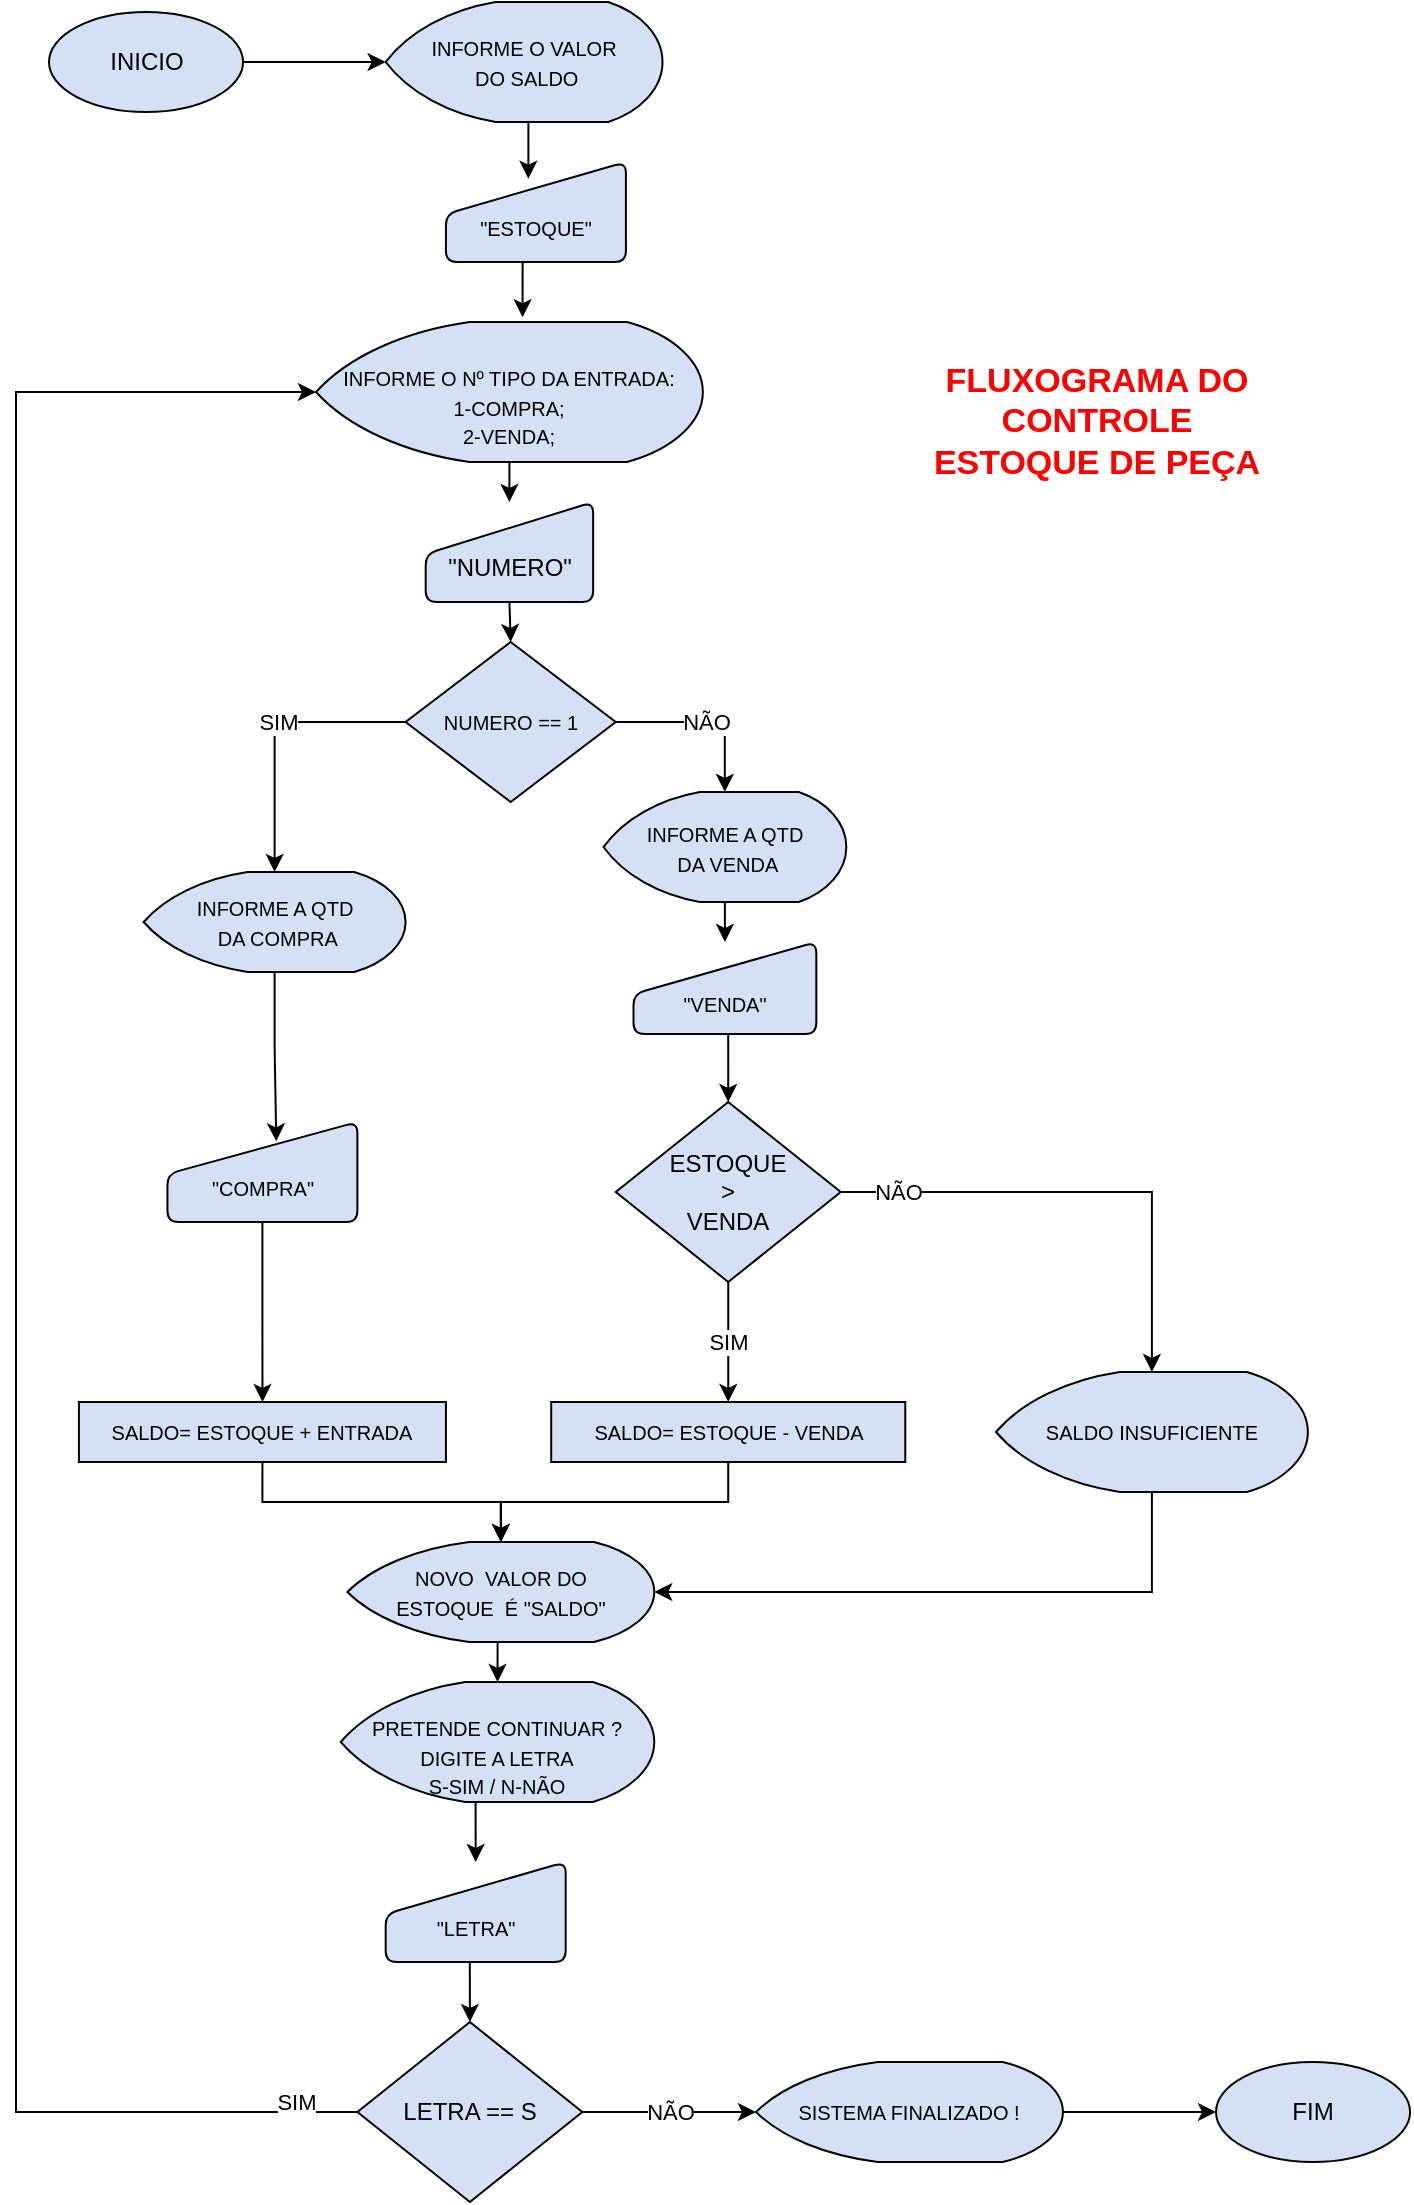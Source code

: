 <mxfile version="21.1.8" type="device">
  <diagram id="C5RBs43oDa-KdzZeNtuy" name="Page-1">
    <mxGraphModel dx="1050" dy="1750" grid="1" gridSize="10" guides="1" tooltips="1" connect="1" arrows="1" fold="1" page="1" pageScale="1" pageWidth="827" pageHeight="1169" math="0" shadow="0">
      <root>
        <mxCell id="WIyWlLk6GJQsqaUBKTNV-0" />
        <mxCell id="WIyWlLk6GJQsqaUBKTNV-1" parent="WIyWlLk6GJQsqaUBKTNV-0" />
        <mxCell id="cExCAnARuNKjbpSgv8N--28" style="edgeStyle=orthogonalEdgeStyle;rounded=0;orthogonalLoop=1;jettySize=auto;html=1;" parent="WIyWlLk6GJQsqaUBKTNV-1" source="cExCAnARuNKjbpSgv8N--27" target="cExCAnARuNKjbpSgv8N--37" edge="1">
          <mxGeometry relative="1" as="geometry">
            <mxPoint x="703.285" y="-380" as="targetPoint" />
          </mxGeometry>
        </mxCell>
        <mxCell id="cExCAnARuNKjbpSgv8N--30" value="NÃO" style="edgeLabel;html=1;align=center;verticalAlign=middle;resizable=0;points=[];" parent="cExCAnARuNKjbpSgv8N--28" vertex="1" connectable="0">
          <mxGeometry x="-0.769" relative="1" as="geometry">
            <mxPoint as="offset" />
          </mxGeometry>
        </mxCell>
        <mxCell id="RAGIyue1oJIA4O3M2heJ-15" value="SIM" style="edgeStyle=orthogonalEdgeStyle;rounded=0;orthogonalLoop=1;jettySize=auto;html=1;exitX=0.5;exitY=1;exitDx=0;exitDy=0;" parent="WIyWlLk6GJQsqaUBKTNV-1" source="cExCAnARuNKjbpSgv8N--27" target="RAGIyue1oJIA4O3M2heJ-7" edge="1">
          <mxGeometry relative="1" as="geometry" />
        </mxCell>
        <mxCell id="cExCAnARuNKjbpSgv8N--27" value="ESTOQUE&lt;br&gt;&amp;gt;&lt;br&gt;VENDA" style="rhombus;whiteSpace=wrap;html=1;fillColor=#D4E1F5;" parent="WIyWlLk6GJQsqaUBKTNV-1" vertex="1">
          <mxGeometry x="369.88" y="-600" width="112.48" height="90" as="geometry" />
        </mxCell>
        <mxCell id="cExCAnARuNKjbpSgv8N--32" value="FIM" style="ellipse;whiteSpace=wrap;html=1;fillColor=#D4E1F5;" parent="WIyWlLk6GJQsqaUBKTNV-1" vertex="1">
          <mxGeometry x="670" y="-120" width="97.04" height="50" as="geometry" />
        </mxCell>
        <mxCell id="RAGIyue1oJIA4O3M2heJ-22" style="edgeStyle=orthogonalEdgeStyle;rounded=0;orthogonalLoop=1;jettySize=auto;html=1;exitX=1;exitY=0.5;exitDx=0;exitDy=0;entryX=0;entryY=0.5;entryDx=0;entryDy=0;entryPerimeter=0;" parent="WIyWlLk6GJQsqaUBKTNV-1" source="cExCAnARuNKjbpSgv8N--33" target="RAGIyue1oJIA4O3M2heJ-0" edge="1">
          <mxGeometry relative="1" as="geometry" />
        </mxCell>
        <mxCell id="cExCAnARuNKjbpSgv8N--33" value="INICIO" style="ellipse;whiteSpace=wrap;html=1;fillColor=#D4E1F5;" parent="WIyWlLk6GJQsqaUBKTNV-1" vertex="1">
          <mxGeometry x="86.5" y="-1145" width="97.04" height="50" as="geometry" />
        </mxCell>
        <mxCell id="RAGIyue1oJIA4O3M2heJ-41" style="edgeStyle=orthogonalEdgeStyle;rounded=0;orthogonalLoop=1;jettySize=auto;html=1;entryX=1;entryY=0.5;entryDx=0;entryDy=0;entryPerimeter=0;" parent="WIyWlLk6GJQsqaUBKTNV-1" source="cExCAnARuNKjbpSgv8N--37" target="RAGIyue1oJIA4O3M2heJ-10" edge="1">
          <mxGeometry relative="1" as="geometry">
            <Array as="points">
              <mxPoint x="638" y="-355" />
            </Array>
          </mxGeometry>
        </mxCell>
        <mxCell id="cExCAnARuNKjbpSgv8N--37" value="&lt;span style=&quot;&quot;&gt;&lt;font style=&quot;font-size: 10px;&quot;&gt;SALDO INSUFICIENTE&lt;/font&gt;&lt;br&gt;&lt;/span&gt;" style="strokeWidth=1;html=1;shape=mxgraph.flowchart.display;whiteSpace=wrap;fillColor=#D4E1F5;" parent="WIyWlLk6GJQsqaUBKTNV-1" vertex="1">
          <mxGeometry x="560" y="-465" width="155.93" height="60" as="geometry" />
        </mxCell>
        <mxCell id="cExCAnARuNKjbpSgv8N--44" value="&lt;font size=&quot;1&quot; color=&quot;#ff0000&quot; style=&quot;&quot;&gt;&lt;b style=&quot;font-size: 17px;&quot;&gt;FLUXOGRAMA DO CONTROLE ESTOQUE DE PEÇA&lt;/b&gt;&lt;/font&gt;" style="text;html=1;strokeColor=none;fillColor=none;align=center;verticalAlign=middle;whiteSpace=wrap;rounded=0;" parent="WIyWlLk6GJQsqaUBKTNV-1" vertex="1">
          <mxGeometry x="520" y="-970" width="181" height="60" as="geometry" />
        </mxCell>
        <mxCell id="RAGIyue1oJIA4O3M2heJ-23" style="edgeStyle=orthogonalEdgeStyle;rounded=0;orthogonalLoop=1;jettySize=auto;html=1;exitX=0.5;exitY=1;exitDx=0;exitDy=0;exitPerimeter=0;entryX=0.458;entryY=0.167;entryDx=0;entryDy=0;entryPerimeter=0;" parent="WIyWlLk6GJQsqaUBKTNV-1" source="RAGIyue1oJIA4O3M2heJ-0" target="RAGIyue1oJIA4O3M2heJ-1" edge="1">
          <mxGeometry relative="1" as="geometry" />
        </mxCell>
        <mxCell id="RAGIyue1oJIA4O3M2heJ-0" value="&lt;span style=&quot;&quot;&gt;&lt;font style=&quot;font-size: 10px;&quot;&gt;INFORME O VALOR&lt;br&gt;&amp;nbsp;DO SALDO&lt;/font&gt;&lt;br&gt;&lt;/span&gt;" style="strokeWidth=1;html=1;shape=mxgraph.flowchart.display;whiteSpace=wrap;fillColor=#D4E1F5;" parent="WIyWlLk6GJQsqaUBKTNV-1" vertex="1">
          <mxGeometry x="254.84" y="-1150" width="138.41" height="60" as="geometry" />
        </mxCell>
        <mxCell id="RAGIyue1oJIA4O3M2heJ-24" style="edgeStyle=orthogonalEdgeStyle;rounded=0;orthogonalLoop=1;jettySize=auto;html=1;exitX=0.5;exitY=1;exitDx=0;exitDy=0;entryX=0.534;entryY=-0.034;entryDx=0;entryDy=0;entryPerimeter=0;" parent="WIyWlLk6GJQsqaUBKTNV-1" source="RAGIyue1oJIA4O3M2heJ-1" target="RAGIyue1oJIA4O3M2heJ-2" edge="1">
          <mxGeometry relative="1" as="geometry" />
        </mxCell>
        <mxCell id="RAGIyue1oJIA4O3M2heJ-1" value="&lt;font style=&quot;font-size: 10px;&quot;&gt;&lt;br&gt;&quot;ESTOQUE&quot;&lt;/font&gt;" style="html=1;strokeWidth=1;shape=manualInput;whiteSpace=wrap;rounded=1;size=26;arcSize=11;fillColor=#D4E1F5;" parent="WIyWlLk6GJQsqaUBKTNV-1" vertex="1">
          <mxGeometry x="284.96" y="-1070" width="90" height="50" as="geometry" />
        </mxCell>
        <mxCell id="RAGIyue1oJIA4O3M2heJ-25" style="edgeStyle=orthogonalEdgeStyle;rounded=0;orthogonalLoop=1;jettySize=auto;html=1;exitX=0.5;exitY=1;exitDx=0;exitDy=0;exitPerimeter=0;" parent="WIyWlLk6GJQsqaUBKTNV-1" source="RAGIyue1oJIA4O3M2heJ-2" target="RAGIyue1oJIA4O3M2heJ-5" edge="1">
          <mxGeometry relative="1" as="geometry" />
        </mxCell>
        <mxCell id="RAGIyue1oJIA4O3M2heJ-2" value="&lt;span style=&quot;font-size: 10px;&quot;&gt;&lt;br&gt;&lt;br&gt;INFORME O Nº TIPO DA ENTRADA:&lt;br&gt;1-COMPRA;&lt;br&gt;2-VENDA;&lt;br&gt;&lt;br&gt;&lt;/span&gt;" style="strokeWidth=1;html=1;shape=mxgraph.flowchart.display;whiteSpace=wrap;fillColor=#D4E1F5;" parent="WIyWlLk6GJQsqaUBKTNV-1" vertex="1">
          <mxGeometry x="220" y="-990" width="193.42" height="70" as="geometry" />
        </mxCell>
        <mxCell id="RAGIyue1oJIA4O3M2heJ-18" value="NÃO" style="edgeStyle=orthogonalEdgeStyle;rounded=0;orthogonalLoop=1;jettySize=auto;html=1;exitX=1;exitY=0.5;exitDx=0;exitDy=0;" parent="WIyWlLk6GJQsqaUBKTNV-1" source="RAGIyue1oJIA4O3M2heJ-3" target="RAGIyue1oJIA4O3M2heJ-9" edge="1">
          <mxGeometry relative="1" as="geometry" />
        </mxCell>
        <mxCell id="RAGIyue1oJIA4O3M2heJ-19" value="SIM" style="edgeStyle=orthogonalEdgeStyle;rounded=0;orthogonalLoop=1;jettySize=auto;html=1;exitX=0;exitY=0.5;exitDx=0;exitDy=0;entryX=0.5;entryY=0;entryDx=0;entryDy=0;entryPerimeter=0;" parent="WIyWlLk6GJQsqaUBKTNV-1" source="RAGIyue1oJIA4O3M2heJ-3" target="RAGIyue1oJIA4O3M2heJ-8" edge="1">
          <mxGeometry x="-0.078" relative="1" as="geometry">
            <mxPoint x="1" as="offset" />
          </mxGeometry>
        </mxCell>
        <mxCell id="RAGIyue1oJIA4O3M2heJ-3" value="&lt;font style=&quot;font-size: 10px;&quot;&gt;NUMERO == 1&lt;/font&gt;" style="rhombus;whiteSpace=wrap;html=1;fillColor=#D4E1F5;" parent="WIyWlLk6GJQsqaUBKTNV-1" vertex="1">
          <mxGeometry x="264.79" y="-830" width="105.09" height="80" as="geometry" />
        </mxCell>
        <mxCell id="RAGIyue1oJIA4O3M2heJ-26" style="edgeStyle=orthogonalEdgeStyle;rounded=0;orthogonalLoop=1;jettySize=auto;html=1;exitX=0.5;exitY=1;exitDx=0;exitDy=0;entryX=0.5;entryY=0;entryDx=0;entryDy=0;" parent="WIyWlLk6GJQsqaUBKTNV-1" source="RAGIyue1oJIA4O3M2heJ-5" target="RAGIyue1oJIA4O3M2heJ-3" edge="1">
          <mxGeometry relative="1" as="geometry" />
        </mxCell>
        <mxCell id="RAGIyue1oJIA4O3M2heJ-5" value="&lt;font style=&quot;font-size: 10px;&quot;&gt;&lt;br&gt;&lt;/font&gt;&quot;NUMERO&quot;" style="html=1;strokeWidth=1;shape=manualInput;whiteSpace=wrap;rounded=1;size=26;arcSize=11;fillColor=#D4E1F5;" parent="WIyWlLk6GJQsqaUBKTNV-1" vertex="1">
          <mxGeometry x="274.85" y="-900" width="83.73" height="50" as="geometry" />
        </mxCell>
        <mxCell id="RAGIyue1oJIA4O3M2heJ-39" style="edgeStyle=orthogonalEdgeStyle;rounded=0;orthogonalLoop=1;jettySize=auto;html=1;exitX=0.5;exitY=1;exitDx=0;exitDy=0;" parent="WIyWlLk6GJQsqaUBKTNV-1" source="RAGIyue1oJIA4O3M2heJ-6" target="RAGIyue1oJIA4O3M2heJ-10" edge="1">
          <mxGeometry relative="1" as="geometry" />
        </mxCell>
        <mxCell id="RAGIyue1oJIA4O3M2heJ-6" value="&lt;div style=&quot;text-align: justify;&quot;&gt;&lt;font style=&quot;font-size: 10px;&quot;&gt;SALDO= ESTOQUE + ENTRADA&lt;/font&gt;&lt;/div&gt;" style="rounded=0;whiteSpace=wrap;html=1;fillColor=#D4E1F5;" parent="WIyWlLk6GJQsqaUBKTNV-1" vertex="1">
          <mxGeometry x="101.46" y="-450" width="183.5" height="30" as="geometry" />
        </mxCell>
        <mxCell id="RAGIyue1oJIA4O3M2heJ-40" style="edgeStyle=orthogonalEdgeStyle;rounded=0;orthogonalLoop=1;jettySize=auto;html=1;entryX=0.5;entryY=0;entryDx=0;entryDy=0;entryPerimeter=0;" parent="WIyWlLk6GJQsqaUBKTNV-1" source="RAGIyue1oJIA4O3M2heJ-7" target="RAGIyue1oJIA4O3M2heJ-10" edge="1">
          <mxGeometry relative="1" as="geometry" />
        </mxCell>
        <mxCell id="RAGIyue1oJIA4O3M2heJ-7" value="&lt;div style=&quot;text-align: justify;&quot;&gt;&lt;font style=&quot;font-size: 10px;&quot;&gt;SALDO= ESTOQUE - VENDA&lt;/font&gt;&lt;/div&gt;" style="rounded=0;whiteSpace=wrap;html=1;fillColor=#D4E1F5;" parent="WIyWlLk6GJQsqaUBKTNV-1" vertex="1">
          <mxGeometry x="337.6" y="-450" width="177.04" height="30" as="geometry" />
        </mxCell>
        <mxCell id="RAGIyue1oJIA4O3M2heJ-20" style="edgeStyle=orthogonalEdgeStyle;rounded=0;orthogonalLoop=1;jettySize=auto;html=1;entryX=0.573;entryY=0.193;entryDx=0;entryDy=0;entryPerimeter=0;" parent="WIyWlLk6GJQsqaUBKTNV-1" source="RAGIyue1oJIA4O3M2heJ-8" target="RAGIyue1oJIA4O3M2heJ-12" edge="1">
          <mxGeometry relative="1" as="geometry" />
        </mxCell>
        <mxCell id="RAGIyue1oJIA4O3M2heJ-8" value="&lt;span style=&quot;&quot;&gt;&lt;font style=&quot;font-size: 10px;&quot;&gt;INFORME A QTD&lt;br&gt;&amp;nbsp;DA COMPRA&lt;/font&gt;&lt;br&gt;&lt;/span&gt;" style="strokeWidth=1;html=1;shape=mxgraph.flowchart.display;whiteSpace=wrap;fillColor=#D4E1F5;" parent="WIyWlLk6GJQsqaUBKTNV-1" vertex="1">
          <mxGeometry x="133.82" y="-715" width="130.97" height="50" as="geometry" />
        </mxCell>
        <mxCell id="RAGIyue1oJIA4O3M2heJ-17" style="edgeStyle=orthogonalEdgeStyle;rounded=0;orthogonalLoop=1;jettySize=auto;html=1;exitX=0.5;exitY=1;exitDx=0;exitDy=0;exitPerimeter=0;entryX=0.5;entryY=0;entryDx=0;entryDy=0;" parent="WIyWlLk6GJQsqaUBKTNV-1" source="RAGIyue1oJIA4O3M2heJ-9" target="RAGIyue1oJIA4O3M2heJ-13" edge="1">
          <mxGeometry relative="1" as="geometry" />
        </mxCell>
        <mxCell id="RAGIyue1oJIA4O3M2heJ-9" value="&lt;span style=&quot;&quot;&gt;&lt;font style=&quot;font-size: 10px;&quot;&gt;INFORME A QTD&lt;br&gt;&amp;nbsp;DA VENDA&lt;/font&gt;&lt;br&gt;&lt;/span&gt;" style="strokeWidth=1;html=1;shape=mxgraph.flowchart.display;whiteSpace=wrap;fillColor=#D4E1F5;" parent="WIyWlLk6GJQsqaUBKTNV-1" vertex="1">
          <mxGeometry x="363.74" y="-755" width="121.42" height="55" as="geometry" />
        </mxCell>
        <mxCell id="RAGIyue1oJIA4O3M2heJ-32" style="edgeStyle=orthogonalEdgeStyle;rounded=0;orthogonalLoop=1;jettySize=auto;html=1;exitX=0.5;exitY=1;exitDx=0;exitDy=0;exitPerimeter=0;entryX=0.5;entryY=0;entryDx=0;entryDy=0;entryPerimeter=0;" parent="WIyWlLk6GJQsqaUBKTNV-1" source="RAGIyue1oJIA4O3M2heJ-10" target="RAGIyue1oJIA4O3M2heJ-27" edge="1">
          <mxGeometry relative="1" as="geometry" />
        </mxCell>
        <mxCell id="RAGIyue1oJIA4O3M2heJ-10" value="&lt;span style=&quot;font-size: 10px;&quot;&gt;NOVO&amp;nbsp; VALOR DO &lt;br&gt;ESTOQUE&amp;nbsp;&amp;nbsp;É &quot;SALDO&quot;&lt;br&gt;&lt;/span&gt;" style="strokeWidth=1;html=1;shape=mxgraph.flowchart.display;whiteSpace=wrap;fillColor=#D4E1F5;" parent="WIyWlLk6GJQsqaUBKTNV-1" vertex="1">
          <mxGeometry x="235.68" y="-380" width="153.45" height="50" as="geometry" />
        </mxCell>
        <mxCell id="RAGIyue1oJIA4O3M2heJ-21" style="edgeStyle=orthogonalEdgeStyle;rounded=0;orthogonalLoop=1;jettySize=auto;html=1;" parent="WIyWlLk6GJQsqaUBKTNV-1" source="RAGIyue1oJIA4O3M2heJ-12" target="RAGIyue1oJIA4O3M2heJ-6" edge="1">
          <mxGeometry relative="1" as="geometry" />
        </mxCell>
        <mxCell id="RAGIyue1oJIA4O3M2heJ-12" value="&lt;font style=&quot;font-size: 10px;&quot;&gt;&lt;br&gt;&quot;COMPRA&quot;&lt;/font&gt;" style="html=1;strokeWidth=1;shape=manualInput;whiteSpace=wrap;rounded=1;size=26;arcSize=11;fillColor=#D4E1F5;" parent="WIyWlLk6GJQsqaUBKTNV-1" vertex="1">
          <mxGeometry x="145.72" y="-590" width="94.98" height="50" as="geometry" />
        </mxCell>
        <mxCell id="RAGIyue1oJIA4O3M2heJ-16" style="edgeStyle=orthogonalEdgeStyle;rounded=0;orthogonalLoop=1;jettySize=auto;html=1;exitX=0.5;exitY=1;exitDx=0;exitDy=0;entryX=0.5;entryY=0;entryDx=0;entryDy=0;" parent="WIyWlLk6GJQsqaUBKTNV-1" source="RAGIyue1oJIA4O3M2heJ-13" target="cExCAnARuNKjbpSgv8N--27" edge="1">
          <mxGeometry relative="1" as="geometry" />
        </mxCell>
        <mxCell id="RAGIyue1oJIA4O3M2heJ-13" value="&lt;font style=&quot;font-size: 10px;&quot;&gt;&lt;br&gt;&quot;VENDA&quot;&lt;/font&gt;" style="html=1;strokeWidth=1;shape=manualInput;whiteSpace=wrap;rounded=1;size=26;arcSize=11;fillColor=#D4E1F5;" parent="WIyWlLk6GJQsqaUBKTNV-1" vertex="1">
          <mxGeometry x="378.75" y="-680" width="91.41" height="46" as="geometry" />
        </mxCell>
        <mxCell id="RAGIyue1oJIA4O3M2heJ-29" style="edgeStyle=orthogonalEdgeStyle;rounded=0;orthogonalLoop=1;jettySize=auto;html=1;exitX=0.5;exitY=1;exitDx=0;exitDy=0;exitPerimeter=0;entryX=0.5;entryY=0;entryDx=0;entryDy=0;" parent="WIyWlLk6GJQsqaUBKTNV-1" source="RAGIyue1oJIA4O3M2heJ-27" target="RAGIyue1oJIA4O3M2heJ-28" edge="1">
          <mxGeometry relative="1" as="geometry" />
        </mxCell>
        <mxCell id="RAGIyue1oJIA4O3M2heJ-27" value="&lt;span style=&quot;font-size: 10px;&quot;&gt;&lt;br&gt;PRETENDE CONTINUAR ?&lt;br&gt;DIGITE A LETRA&lt;br&gt;S-SIM / N-NÃO&lt;br&gt;&lt;/span&gt;" style="strokeWidth=1;html=1;shape=mxgraph.flowchart.display;whiteSpace=wrap;fillColor=#D4E1F5;" parent="WIyWlLk6GJQsqaUBKTNV-1" vertex="1">
          <mxGeometry x="232.38" y="-310" width="156.75" height="60" as="geometry" />
        </mxCell>
        <mxCell id="RAGIyue1oJIA4O3M2heJ-33" style="edgeStyle=orthogonalEdgeStyle;rounded=0;orthogonalLoop=1;jettySize=auto;html=1;exitX=0.5;exitY=1;exitDx=0;exitDy=0;entryX=0.5;entryY=0;entryDx=0;entryDy=0;" parent="WIyWlLk6GJQsqaUBKTNV-1" source="RAGIyue1oJIA4O3M2heJ-28" target="RAGIyue1oJIA4O3M2heJ-30" edge="1">
          <mxGeometry relative="1" as="geometry" />
        </mxCell>
        <mxCell id="RAGIyue1oJIA4O3M2heJ-28" value="&lt;font style=&quot;font-size: 10px;&quot;&gt;&lt;br&gt;&quot;LETRA&quot;&lt;/font&gt;" style="html=1;strokeWidth=1;shape=manualInput;whiteSpace=wrap;rounded=1;size=26;arcSize=11;fillColor=#D4E1F5;" parent="WIyWlLk6GJQsqaUBKTNV-1" vertex="1">
          <mxGeometry x="254.84" y="-220" width="90" height="50" as="geometry" />
        </mxCell>
        <mxCell id="RAGIyue1oJIA4O3M2heJ-42" value="SIM" style="edgeStyle=orthogonalEdgeStyle;rounded=0;orthogonalLoop=1;jettySize=auto;html=1;entryX=0;entryY=0.5;entryDx=0;entryDy=0;entryPerimeter=0;" parent="WIyWlLk6GJQsqaUBKTNV-1" source="RAGIyue1oJIA4O3M2heJ-30" target="RAGIyue1oJIA4O3M2heJ-2" edge="1">
          <mxGeometry x="-0.948" y="-5" relative="1" as="geometry">
            <Array as="points">
              <mxPoint x="70" y="-95" />
              <mxPoint x="70" y="-955" />
            </Array>
            <mxPoint as="offset" />
          </mxGeometry>
        </mxCell>
        <mxCell id="GZpaEnWMNQuoyQWXM_Iq-1" value="NÃO" style="edgeStyle=orthogonalEdgeStyle;rounded=0;orthogonalLoop=1;jettySize=auto;html=1;exitX=1;exitY=0.5;exitDx=0;exitDy=0;" edge="1" parent="WIyWlLk6GJQsqaUBKTNV-1" source="RAGIyue1oJIA4O3M2heJ-30" target="GZpaEnWMNQuoyQWXM_Iq-0">
          <mxGeometry relative="1" as="geometry" />
        </mxCell>
        <mxCell id="RAGIyue1oJIA4O3M2heJ-30" value="LETRA == S" style="rhombus;whiteSpace=wrap;html=1;fillColor=#D4E1F5;" parent="WIyWlLk6GJQsqaUBKTNV-1" vertex="1">
          <mxGeometry x="240.7" y="-140" width="112.48" height="90" as="geometry" />
        </mxCell>
        <mxCell id="GZpaEnWMNQuoyQWXM_Iq-2" style="edgeStyle=orthogonalEdgeStyle;rounded=0;orthogonalLoop=1;jettySize=auto;html=1;exitX=1;exitY=0.5;exitDx=0;exitDy=0;exitPerimeter=0;entryX=0;entryY=0.5;entryDx=0;entryDy=0;" edge="1" parent="WIyWlLk6GJQsqaUBKTNV-1" source="GZpaEnWMNQuoyQWXM_Iq-0" target="cExCAnARuNKjbpSgv8N--32">
          <mxGeometry relative="1" as="geometry" />
        </mxCell>
        <mxCell id="GZpaEnWMNQuoyQWXM_Iq-0" value="&lt;span style=&quot;font-size: 10px;&quot;&gt;SISTEMA FINALIZADO !&lt;br&gt;&lt;/span&gt;" style="strokeWidth=1;html=1;shape=mxgraph.flowchart.display;whiteSpace=wrap;fillColor=#D4E1F5;" vertex="1" parent="WIyWlLk6GJQsqaUBKTNV-1">
          <mxGeometry x="440" y="-120" width="153.45" height="50" as="geometry" />
        </mxCell>
      </root>
    </mxGraphModel>
  </diagram>
</mxfile>

